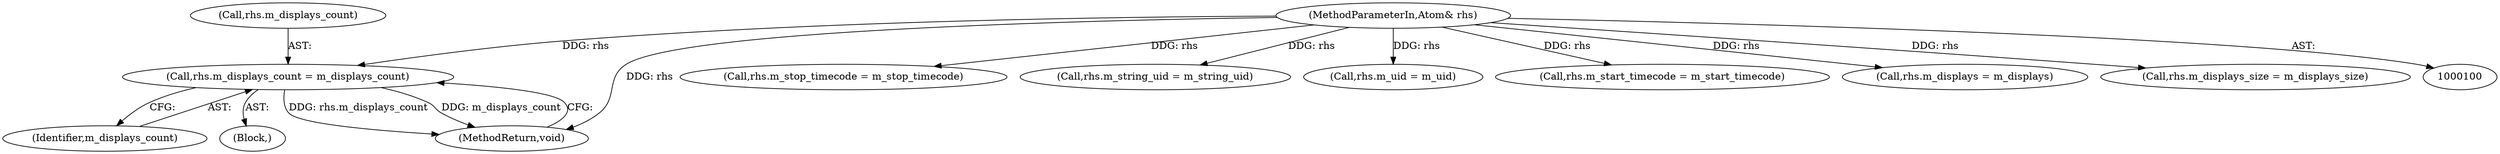 digraph "1_Android_04839626ed859623901ebd3a5fd483982186b59d_204@del" {
"1000133" [label="(Call,rhs.m_displays_count = m_displays_count)"];
"1000101" [label="(MethodParameterIn,Atom& rhs)"];
"1000137" [label="(Identifier,m_displays_count)"];
"1000102" [label="(Block,)"];
"1000118" [label="(Call,rhs.m_stop_timecode = m_stop_timecode)"];
"1000134" [label="(Call,rhs.m_displays_count)"];
"1000103" [label="(Call,rhs.m_string_uid = m_string_uid)"];
"1000108" [label="(Call,rhs.m_uid = m_uid)"];
"1000138" [label="(MethodReturn,void)"];
"1000113" [label="(Call,rhs.m_start_timecode = m_start_timecode)"];
"1000123" [label="(Call,rhs.m_displays = m_displays)"];
"1000128" [label="(Call,rhs.m_displays_size = m_displays_size)"];
"1000133" [label="(Call,rhs.m_displays_count = m_displays_count)"];
"1000101" [label="(MethodParameterIn,Atom& rhs)"];
"1000133" -> "1000102"  [label="AST: "];
"1000133" -> "1000137"  [label="CFG: "];
"1000134" -> "1000133"  [label="AST: "];
"1000137" -> "1000133"  [label="AST: "];
"1000138" -> "1000133"  [label="CFG: "];
"1000133" -> "1000138"  [label="DDG: rhs.m_displays_count"];
"1000133" -> "1000138"  [label="DDG: m_displays_count"];
"1000101" -> "1000133"  [label="DDG: rhs"];
"1000101" -> "1000100"  [label="AST: "];
"1000101" -> "1000138"  [label="DDG: rhs"];
"1000101" -> "1000103"  [label="DDG: rhs"];
"1000101" -> "1000108"  [label="DDG: rhs"];
"1000101" -> "1000113"  [label="DDG: rhs"];
"1000101" -> "1000118"  [label="DDG: rhs"];
"1000101" -> "1000123"  [label="DDG: rhs"];
"1000101" -> "1000128"  [label="DDG: rhs"];
}
